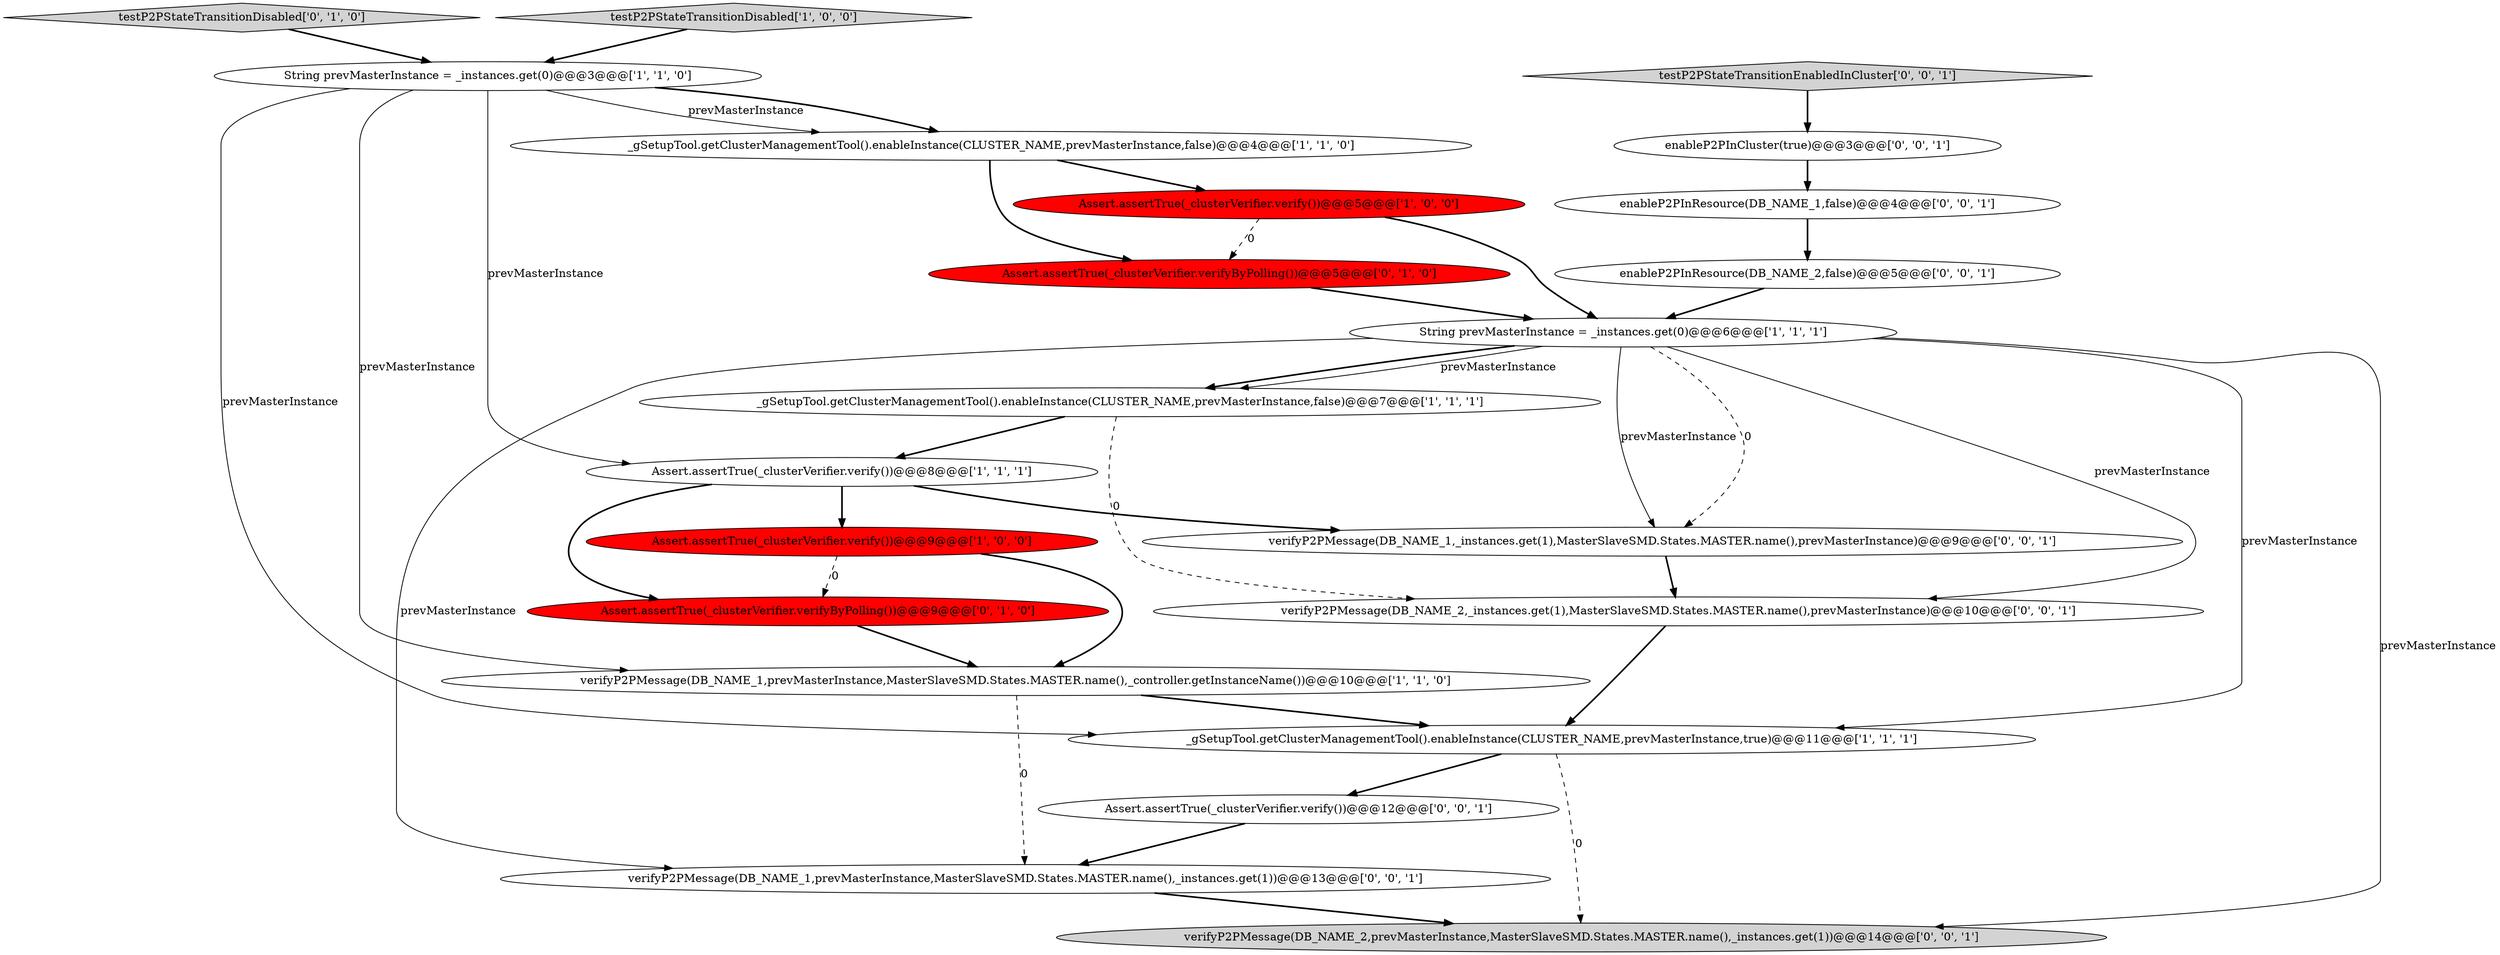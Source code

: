 digraph {
7 [style = filled, label = "String prevMasterInstance = _instances.get(0)@@@6@@@['1', '1', '1']", fillcolor = white, shape = ellipse image = "AAA0AAABBB1BBB"];
10 [style = filled, label = "testP2PStateTransitionDisabled['0', '1', '0']", fillcolor = lightgray, shape = diamond image = "AAA0AAABBB2BBB"];
11 [style = filled, label = "Assert.assertTrue(_clusterVerifier.verifyByPolling())@@@9@@@['0', '1', '0']", fillcolor = red, shape = ellipse image = "AAA1AAABBB2BBB"];
9 [style = filled, label = "_gSetupTool.getClusterManagementTool().enableInstance(CLUSTER_NAME,prevMasterInstance,false)@@@4@@@['1', '1', '0']", fillcolor = white, shape = ellipse image = "AAA0AAABBB1BBB"];
21 [style = filled, label = "Assert.assertTrue(_clusterVerifier.verify())@@@12@@@['0', '0', '1']", fillcolor = white, shape = ellipse image = "AAA0AAABBB3BBB"];
3 [style = filled, label = "_gSetupTool.getClusterManagementTool().enableInstance(CLUSTER_NAME,prevMasterInstance,true)@@@11@@@['1', '1', '1']", fillcolor = white, shape = ellipse image = "AAA0AAABBB1BBB"];
4 [style = filled, label = "Assert.assertTrue(_clusterVerifier.verify())@@@9@@@['1', '0', '0']", fillcolor = red, shape = ellipse image = "AAA1AAABBB1BBB"];
20 [style = filled, label = "verifyP2PMessage(DB_NAME_1,prevMasterInstance,MasterSlaveSMD.States.MASTER.name(),_instances.get(1))@@@13@@@['0', '0', '1']", fillcolor = white, shape = ellipse image = "AAA0AAABBB3BBB"];
12 [style = filled, label = "Assert.assertTrue(_clusterVerifier.verifyByPolling())@@@5@@@['0', '1', '0']", fillcolor = red, shape = ellipse image = "AAA1AAABBB2BBB"];
5 [style = filled, label = "testP2PStateTransitionDisabled['1', '0', '0']", fillcolor = lightgray, shape = diamond image = "AAA0AAABBB1BBB"];
13 [style = filled, label = "verifyP2PMessage(DB_NAME_2,prevMasterInstance,MasterSlaveSMD.States.MASTER.name(),_instances.get(1))@@@14@@@['0', '0', '1']", fillcolor = lightgray, shape = ellipse image = "AAA0AAABBB3BBB"];
17 [style = filled, label = "verifyP2PMessage(DB_NAME_1,_instances.get(1),MasterSlaveSMD.States.MASTER.name(),prevMasterInstance)@@@9@@@['0', '0', '1']", fillcolor = white, shape = ellipse image = "AAA0AAABBB3BBB"];
2 [style = filled, label = "verifyP2PMessage(DB_NAME_1,prevMasterInstance,MasterSlaveSMD.States.MASTER.name(),_controller.getInstanceName())@@@10@@@['1', '1', '0']", fillcolor = white, shape = ellipse image = "AAA0AAABBB1BBB"];
16 [style = filled, label = "enableP2PInResource(DB_NAME_1,false)@@@4@@@['0', '0', '1']", fillcolor = white, shape = ellipse image = "AAA0AAABBB3BBB"];
14 [style = filled, label = "verifyP2PMessage(DB_NAME_2,_instances.get(1),MasterSlaveSMD.States.MASTER.name(),prevMasterInstance)@@@10@@@['0', '0', '1']", fillcolor = white, shape = ellipse image = "AAA0AAABBB3BBB"];
8 [style = filled, label = "_gSetupTool.getClusterManagementTool().enableInstance(CLUSTER_NAME,prevMasterInstance,false)@@@7@@@['1', '1', '1']", fillcolor = white, shape = ellipse image = "AAA0AAABBB1BBB"];
15 [style = filled, label = "enableP2PInCluster(true)@@@3@@@['0', '0', '1']", fillcolor = white, shape = ellipse image = "AAA0AAABBB3BBB"];
6 [style = filled, label = "Assert.assertTrue(_clusterVerifier.verify())@@@5@@@['1', '0', '0']", fillcolor = red, shape = ellipse image = "AAA1AAABBB1BBB"];
19 [style = filled, label = "testP2PStateTransitionEnabledInCluster['0', '0', '1']", fillcolor = lightgray, shape = diamond image = "AAA0AAABBB3BBB"];
1 [style = filled, label = "String prevMasterInstance = _instances.get(0)@@@3@@@['1', '1', '0']", fillcolor = white, shape = ellipse image = "AAA0AAABBB1BBB"];
18 [style = filled, label = "enableP2PInResource(DB_NAME_2,false)@@@5@@@['0', '0', '1']", fillcolor = white, shape = ellipse image = "AAA0AAABBB3BBB"];
0 [style = filled, label = "Assert.assertTrue(_clusterVerifier.verify())@@@8@@@['1', '1', '1']", fillcolor = white, shape = ellipse image = "AAA0AAABBB1BBB"];
14->3 [style = bold, label=""];
16->18 [style = bold, label=""];
20->13 [style = bold, label=""];
2->20 [style = dashed, label="0"];
7->17 [style = dashed, label="0"];
0->17 [style = bold, label=""];
2->3 [style = bold, label=""];
1->0 [style = solid, label="prevMasterInstance"];
0->11 [style = bold, label=""];
4->2 [style = bold, label=""];
7->13 [style = solid, label="prevMasterInstance"];
8->14 [style = dashed, label="0"];
7->8 [style = bold, label=""];
15->16 [style = bold, label=""];
3->13 [style = dashed, label="0"];
7->8 [style = solid, label="prevMasterInstance"];
12->7 [style = bold, label=""];
11->2 [style = bold, label=""];
1->9 [style = bold, label=""];
9->6 [style = bold, label=""];
6->12 [style = dashed, label="0"];
8->0 [style = bold, label=""];
1->3 [style = solid, label="prevMasterInstance"];
7->14 [style = solid, label="prevMasterInstance"];
5->1 [style = bold, label=""];
7->3 [style = solid, label="prevMasterInstance"];
21->20 [style = bold, label=""];
1->2 [style = solid, label="prevMasterInstance"];
0->4 [style = bold, label=""];
17->14 [style = bold, label=""];
7->17 [style = solid, label="prevMasterInstance"];
3->21 [style = bold, label=""];
7->20 [style = solid, label="prevMasterInstance"];
9->12 [style = bold, label=""];
4->11 [style = dashed, label="0"];
19->15 [style = bold, label=""];
6->7 [style = bold, label=""];
18->7 [style = bold, label=""];
10->1 [style = bold, label=""];
1->9 [style = solid, label="prevMasterInstance"];
}

